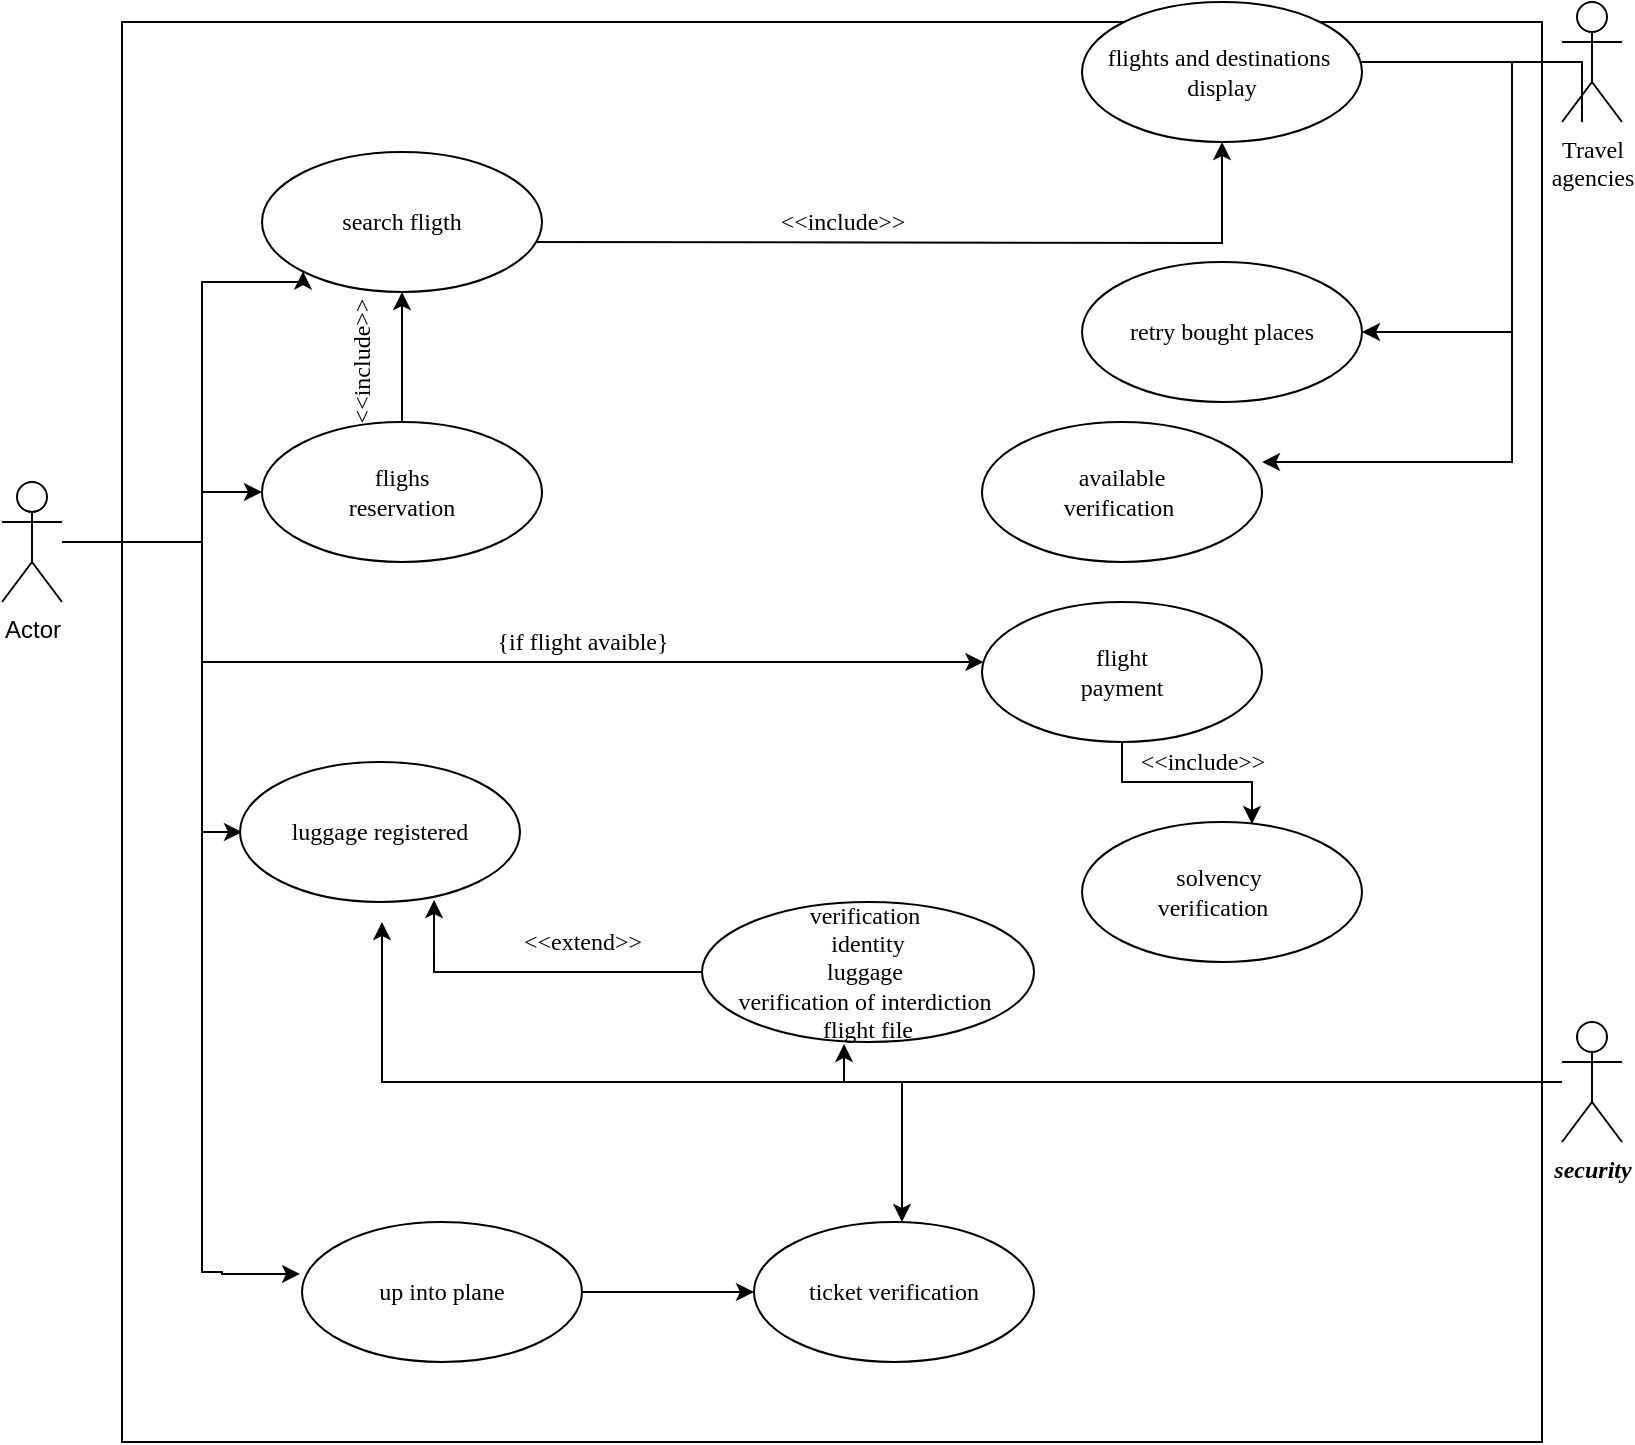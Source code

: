 <mxfile version="16.5.6" type="github">
  <diagram id="cwrcdUsxaL_OP09fu3OQ" name="Page-1">
    <mxGraphModel dx="1422" dy="675" grid="1" gridSize="10" guides="1" tooltips="1" connect="1" arrows="1" fold="1" page="1" pageScale="1" pageWidth="827" pageHeight="1169" math="0" shadow="0">
      <root>
        <mxCell id="0" />
        <mxCell id="1" parent="0" />
        <mxCell id="U1FzMNcOjA2hwwPvR-x1-79" value="" style="whiteSpace=wrap;html=1;aspect=fixed;fontFamily=Comic Sans MS;" vertex="1" parent="1">
          <mxGeometry x="70" y="70" width="710" height="710" as="geometry" />
        </mxCell>
        <mxCell id="U1FzMNcOjA2hwwPvR-x1-28" style="edgeStyle=orthogonalEdgeStyle;rounded=0;orthogonalLoop=1;jettySize=auto;html=1;fontFamily=Comic Sans MS;entryX=0;entryY=1;entryDx=0;entryDy=0;" edge="1" parent="1" source="U1FzMNcOjA2hwwPvR-x1-1" target="U1FzMNcOjA2hwwPvR-x1-32">
          <mxGeometry relative="1" as="geometry">
            <mxPoint x="160" y="210" as="targetPoint" />
            <Array as="points">
              <mxPoint x="110" y="330" />
              <mxPoint x="110" y="200" />
              <mxPoint x="161" y="200" />
            </Array>
          </mxGeometry>
        </mxCell>
        <mxCell id="U1FzMNcOjA2hwwPvR-x1-44" style="edgeStyle=orthogonalEdgeStyle;rounded=0;orthogonalLoop=1;jettySize=auto;html=1;fontFamily=Comic Sans MS;" edge="1" parent="1" source="U1FzMNcOjA2hwwPvR-x1-1" target="U1FzMNcOjA2hwwPvR-x1-42">
          <mxGeometry relative="1" as="geometry">
            <Array as="points">
              <mxPoint x="110" y="330" />
              <mxPoint x="110" y="390" />
            </Array>
          </mxGeometry>
        </mxCell>
        <mxCell id="U1FzMNcOjA2hwwPvR-x1-47" style="edgeStyle=orthogonalEdgeStyle;rounded=0;orthogonalLoop=1;jettySize=auto;html=1;entryX=0;entryY=0.5;entryDx=0;entryDy=0;fontFamily=Comic Sans MS;" edge="1" parent="1" source="U1FzMNcOjA2hwwPvR-x1-1" target="U1FzMNcOjA2hwwPvR-x1-33">
          <mxGeometry relative="1" as="geometry">
            <Array as="points">
              <mxPoint x="110" y="330" />
              <mxPoint x="110" y="305" />
            </Array>
          </mxGeometry>
        </mxCell>
        <mxCell id="U1FzMNcOjA2hwwPvR-x1-58" style="edgeStyle=orthogonalEdgeStyle;rounded=0;orthogonalLoop=1;jettySize=auto;html=1;entryX=0;entryY=0.5;entryDx=0;entryDy=0;fontFamily=Comic Sans MS;" edge="1" parent="1" source="U1FzMNcOjA2hwwPvR-x1-1">
          <mxGeometry relative="1" as="geometry">
            <mxPoint x="130" y="475" as="targetPoint" />
            <Array as="points">
              <mxPoint x="110" y="330" />
              <mxPoint x="110" y="475" />
            </Array>
          </mxGeometry>
        </mxCell>
        <mxCell id="U1FzMNcOjA2hwwPvR-x1-68" style="edgeStyle=orthogonalEdgeStyle;rounded=0;orthogonalLoop=1;jettySize=auto;html=1;fontFamily=Comic Sans MS;entryX=-0.007;entryY=0.371;entryDx=0;entryDy=0;entryPerimeter=0;" edge="1" parent="1" source="U1FzMNcOjA2hwwPvR-x1-1" target="U1FzMNcOjA2hwwPvR-x1-71">
          <mxGeometry relative="1" as="geometry">
            <mxPoint x="80" y="695" as="targetPoint" />
            <Array as="points">
              <mxPoint x="110" y="330" />
              <mxPoint x="110" y="695" />
              <mxPoint x="120" y="695" />
              <mxPoint x="120" y="696" />
            </Array>
          </mxGeometry>
        </mxCell>
        <mxCell id="U1FzMNcOjA2hwwPvR-x1-1" value="Actor" style="shape=umlActor;verticalLabelPosition=bottom;verticalAlign=top;html=1;" vertex="1" parent="1">
          <mxGeometry x="10" y="300" width="30" height="60" as="geometry" />
        </mxCell>
        <mxCell id="U1FzMNcOjA2hwwPvR-x1-62" style="edgeStyle=orthogonalEdgeStyle;rounded=0;orthogonalLoop=1;jettySize=auto;html=1;fontFamily=Comic Sans MS;" edge="1" parent="1" source="U1FzMNcOjA2hwwPvR-x1-13">
          <mxGeometry relative="1" as="geometry">
            <mxPoint x="200" y="520" as="targetPoint" />
            <Array as="points">
              <mxPoint x="200" y="600" />
            </Array>
          </mxGeometry>
        </mxCell>
        <mxCell id="U1FzMNcOjA2hwwPvR-x1-67" style="edgeStyle=orthogonalEdgeStyle;rounded=0;orthogonalLoop=1;jettySize=auto;html=1;entryX=0.428;entryY=1.014;entryDx=0;entryDy=0;entryPerimeter=0;fontFamily=Comic Sans MS;" edge="1" parent="1" source="U1FzMNcOjA2hwwPvR-x1-13" target="U1FzMNcOjA2hwwPvR-x1-63">
          <mxGeometry relative="1" as="geometry" />
        </mxCell>
        <mxCell id="U1FzMNcOjA2hwwPvR-x1-70" style="edgeStyle=orthogonalEdgeStyle;rounded=0;orthogonalLoop=1;jettySize=auto;html=1;fontFamily=Comic Sans MS;" edge="1" parent="1" source="U1FzMNcOjA2hwwPvR-x1-13">
          <mxGeometry relative="1" as="geometry">
            <mxPoint x="460" y="670" as="targetPoint" />
            <Array as="points">
              <mxPoint x="460" y="600" />
            </Array>
          </mxGeometry>
        </mxCell>
        <mxCell id="U1FzMNcOjA2hwwPvR-x1-13" value="security" style="shape=umlActor;verticalLabelPosition=bottom;verticalAlign=top;html=1;direction=east;align=center;fontStyle=3;fontFamily=Comic Sans MS;" vertex="1" parent="1">
          <mxGeometry x="790" y="570" width="30" height="60" as="geometry" />
        </mxCell>
        <mxCell id="U1FzMNcOjA2hwwPvR-x1-24" style="edgeStyle=orthogonalEdgeStyle;rounded=0;orthogonalLoop=1;jettySize=auto;html=1;entryX=0.929;entryY=0.429;entryDx=0;entryDy=0;entryPerimeter=0;fontFamily=Comic Sans MS;" edge="1" parent="1" source="U1FzMNcOjA2hwwPvR-x1-21" target="U1FzMNcOjA2hwwPvR-x1-22">
          <mxGeometry relative="1" as="geometry" />
        </mxCell>
        <mxCell id="U1FzMNcOjA2hwwPvR-x1-39" style="edgeStyle=orthogonalEdgeStyle;rounded=0;orthogonalLoop=1;jettySize=auto;html=1;fontFamily=Comic Sans MS;entryX=1;entryY=0.286;entryDx=0;entryDy=0;entryPerimeter=0;exitX=0.333;exitY=1;exitDx=0;exitDy=0;exitPerimeter=0;" edge="1" parent="1" source="U1FzMNcOjA2hwwPvR-x1-21" target="U1FzMNcOjA2hwwPvR-x1-38">
          <mxGeometry relative="1" as="geometry">
            <mxPoint x="765" y="310" as="targetPoint" />
            <Array as="points">
              <mxPoint x="800" y="90" />
              <mxPoint x="765" y="90" />
              <mxPoint x="765" y="290" />
            </Array>
          </mxGeometry>
        </mxCell>
        <mxCell id="U1FzMNcOjA2hwwPvR-x1-56" style="edgeStyle=orthogonalEdgeStyle;rounded=0;orthogonalLoop=1;jettySize=auto;html=1;fontFamily=Comic Sans MS;entryX=1;entryY=0.5;entryDx=0;entryDy=0;" edge="1" parent="1" source="U1FzMNcOjA2hwwPvR-x1-21" target="U1FzMNcOjA2hwwPvR-x1-52">
          <mxGeometry relative="1" as="geometry">
            <mxPoint x="765" y="350" as="targetPoint" />
            <Array as="points">
              <mxPoint x="765" y="225" />
            </Array>
          </mxGeometry>
        </mxCell>
        <mxCell id="U1FzMNcOjA2hwwPvR-x1-21" value="Travel&lt;br&gt;agencies" style="shape=umlActor;verticalLabelPosition=bottom;verticalAlign=top;html=1;fontFamily=Comic Sans MS;" vertex="1" parent="1">
          <mxGeometry x="790" y="60" width="30" height="60" as="geometry" />
        </mxCell>
        <mxCell id="U1FzMNcOjA2hwwPvR-x1-22" value="flights and destinations&amp;nbsp;&lt;br&gt;display" style="ellipse;whiteSpace=wrap;html=1;fontFamily=Comic Sans MS;" vertex="1" parent="1">
          <mxGeometry x="550" y="60" width="140" height="70" as="geometry" />
        </mxCell>
        <mxCell id="U1FzMNcOjA2hwwPvR-x1-29" style="edgeStyle=orthogonalEdgeStyle;rounded=0;orthogonalLoop=1;jettySize=auto;html=1;fontFamily=Comic Sans MS;" edge="1" parent="1" target="U1FzMNcOjA2hwwPvR-x1-22">
          <mxGeometry relative="1" as="geometry">
            <mxPoint x="260" y="180" as="sourcePoint" />
          </mxGeometry>
        </mxCell>
        <mxCell id="U1FzMNcOjA2hwwPvR-x1-30" value="&amp;lt;&amp;lt;include&amp;gt;&amp;gt;" style="text;html=1;resizable=0;autosize=1;align=center;verticalAlign=middle;points=[];fillColor=none;strokeColor=none;rounded=0;fontFamily=Comic Sans MS;" vertex="1" parent="1">
          <mxGeometry x="390" y="160" width="80" height="20" as="geometry" />
        </mxCell>
        <mxCell id="U1FzMNcOjA2hwwPvR-x1-32" value="search fligth" style="ellipse;whiteSpace=wrap;html=1;fontFamily=Comic Sans MS;" vertex="1" parent="1">
          <mxGeometry x="140" y="135" width="140" height="70" as="geometry" />
        </mxCell>
        <mxCell id="U1FzMNcOjA2hwwPvR-x1-34" style="edgeStyle=orthogonalEdgeStyle;rounded=0;orthogonalLoop=1;jettySize=auto;html=1;fontFamily=Comic Sans MS;" edge="1" parent="1" source="U1FzMNcOjA2hwwPvR-x1-33" target="U1FzMNcOjA2hwwPvR-x1-32">
          <mxGeometry relative="1" as="geometry" />
        </mxCell>
        <mxCell id="U1FzMNcOjA2hwwPvR-x1-33" value="flighs&lt;br&gt;reservation" style="ellipse;whiteSpace=wrap;html=1;fontFamily=Comic Sans MS;" vertex="1" parent="1">
          <mxGeometry x="140" y="270" width="140" height="70" as="geometry" />
        </mxCell>
        <mxCell id="U1FzMNcOjA2hwwPvR-x1-36" value="&amp;lt;&amp;lt;include&amp;gt;&amp;gt;" style="text;html=1;resizable=0;autosize=1;align=center;verticalAlign=middle;points=[];fillColor=none;strokeColor=none;rounded=0;fontFamily=Comic Sans MS;rotation=270;" vertex="1" parent="1">
          <mxGeometry x="150" y="230" width="80" height="20" as="geometry" />
        </mxCell>
        <mxCell id="U1FzMNcOjA2hwwPvR-x1-38" value="available&lt;br&gt;verification&amp;nbsp;" style="ellipse;whiteSpace=wrap;html=1;fontFamily=Comic Sans MS;" vertex="1" parent="1">
          <mxGeometry x="500" y="270" width="140" height="70" as="geometry" />
        </mxCell>
        <mxCell id="U1FzMNcOjA2hwwPvR-x1-76" style="edgeStyle=orthogonalEdgeStyle;rounded=0;orthogonalLoop=1;jettySize=auto;html=1;entryX=0.607;entryY=0.014;entryDx=0;entryDy=0;fontFamily=Comic Sans MS;entryPerimeter=0;" edge="1" parent="1" source="U1FzMNcOjA2hwwPvR-x1-42" target="U1FzMNcOjA2hwwPvR-x1-74">
          <mxGeometry relative="1" as="geometry" />
        </mxCell>
        <mxCell id="U1FzMNcOjA2hwwPvR-x1-42" value="flight&lt;br&gt;payment" style="ellipse;whiteSpace=wrap;html=1;fontFamily=Comic Sans MS;" vertex="1" parent="1">
          <mxGeometry x="500" y="360" width="140" height="70" as="geometry" />
        </mxCell>
        <mxCell id="U1FzMNcOjA2hwwPvR-x1-45" value="{if flight avaible}" style="text;html=1;resizable=0;autosize=1;align=center;verticalAlign=middle;points=[];fillColor=none;strokeColor=none;rounded=0;fontFamily=Comic Sans MS;" vertex="1" parent="1">
          <mxGeometry x="250" y="370" width="100" height="20" as="geometry" />
        </mxCell>
        <mxCell id="U1FzMNcOjA2hwwPvR-x1-52" value="retry bought places" style="ellipse;whiteSpace=wrap;html=1;fontFamily=Comic Sans MS;" vertex="1" parent="1">
          <mxGeometry x="550" y="190" width="140" height="70" as="geometry" />
        </mxCell>
        <mxCell id="U1FzMNcOjA2hwwPvR-x1-60" value="luggage registered" style="ellipse;whiteSpace=wrap;html=1;fontFamily=Comic Sans MS;" vertex="1" parent="1">
          <mxGeometry x="129" y="440" width="140" height="70" as="geometry" />
        </mxCell>
        <mxCell id="U1FzMNcOjA2hwwPvR-x1-64" style="edgeStyle=orthogonalEdgeStyle;rounded=0;orthogonalLoop=1;jettySize=auto;html=1;fontFamily=Comic Sans MS;entryX=0.693;entryY=0.986;entryDx=0;entryDy=0;entryPerimeter=0;" edge="1" parent="1" source="U1FzMNcOjA2hwwPvR-x1-63" target="U1FzMNcOjA2hwwPvR-x1-60">
          <mxGeometry relative="1" as="geometry">
            <mxPoint x="330" y="545" as="targetPoint" />
          </mxGeometry>
        </mxCell>
        <mxCell id="U1FzMNcOjA2hwwPvR-x1-63" value="verification&amp;nbsp;&lt;br&gt;identity&lt;br&gt;luggage&amp;nbsp;&lt;br&gt;verification of interdiction&amp;nbsp;&lt;br&gt;flight file" style="ellipse;whiteSpace=wrap;html=1;fontFamily=Comic Sans MS;" vertex="1" parent="1">
          <mxGeometry x="360" y="510" width="166" height="70" as="geometry" />
        </mxCell>
        <mxCell id="U1FzMNcOjA2hwwPvR-x1-66" value="&amp;lt;&amp;lt;extend&amp;gt;&amp;gt;" style="text;html=1;resizable=0;autosize=1;align=center;verticalAlign=middle;points=[];fillColor=none;strokeColor=none;rounded=0;fontFamily=Comic Sans MS;" vertex="1" parent="1">
          <mxGeometry x="265" y="520" width="70" height="20" as="geometry" />
        </mxCell>
        <mxCell id="U1FzMNcOjA2hwwPvR-x1-73" style="edgeStyle=orthogonalEdgeStyle;rounded=0;orthogonalLoop=1;jettySize=auto;html=1;fontFamily=Comic Sans MS;" edge="1" parent="1" source="U1FzMNcOjA2hwwPvR-x1-71" target="U1FzMNcOjA2hwwPvR-x1-72">
          <mxGeometry relative="1" as="geometry" />
        </mxCell>
        <mxCell id="U1FzMNcOjA2hwwPvR-x1-71" value="up into plane" style="ellipse;whiteSpace=wrap;html=1;fontFamily=Comic Sans MS;" vertex="1" parent="1">
          <mxGeometry x="160" y="670" width="140" height="70" as="geometry" />
        </mxCell>
        <mxCell id="U1FzMNcOjA2hwwPvR-x1-72" value="ticket verification" style="ellipse;whiteSpace=wrap;html=1;fontFamily=Comic Sans MS;" vertex="1" parent="1">
          <mxGeometry x="386" y="670" width="140" height="70" as="geometry" />
        </mxCell>
        <mxCell id="U1FzMNcOjA2hwwPvR-x1-74" value="solvency&amp;nbsp;&lt;br&gt;verification&amp;nbsp; &amp;nbsp;" style="ellipse;whiteSpace=wrap;html=1;fontFamily=Comic Sans MS;" vertex="1" parent="1">
          <mxGeometry x="550" y="470" width="140" height="70" as="geometry" />
        </mxCell>
        <mxCell id="U1FzMNcOjA2hwwPvR-x1-77" value="&amp;lt;&amp;lt;include&amp;gt;&amp;gt;" style="text;html=1;resizable=0;autosize=1;align=center;verticalAlign=middle;points=[];fillColor=none;strokeColor=none;rounded=0;fontFamily=Comic Sans MS;" vertex="1" parent="1">
          <mxGeometry x="570" y="430" width="80" height="20" as="geometry" />
        </mxCell>
      </root>
    </mxGraphModel>
  </diagram>
</mxfile>
